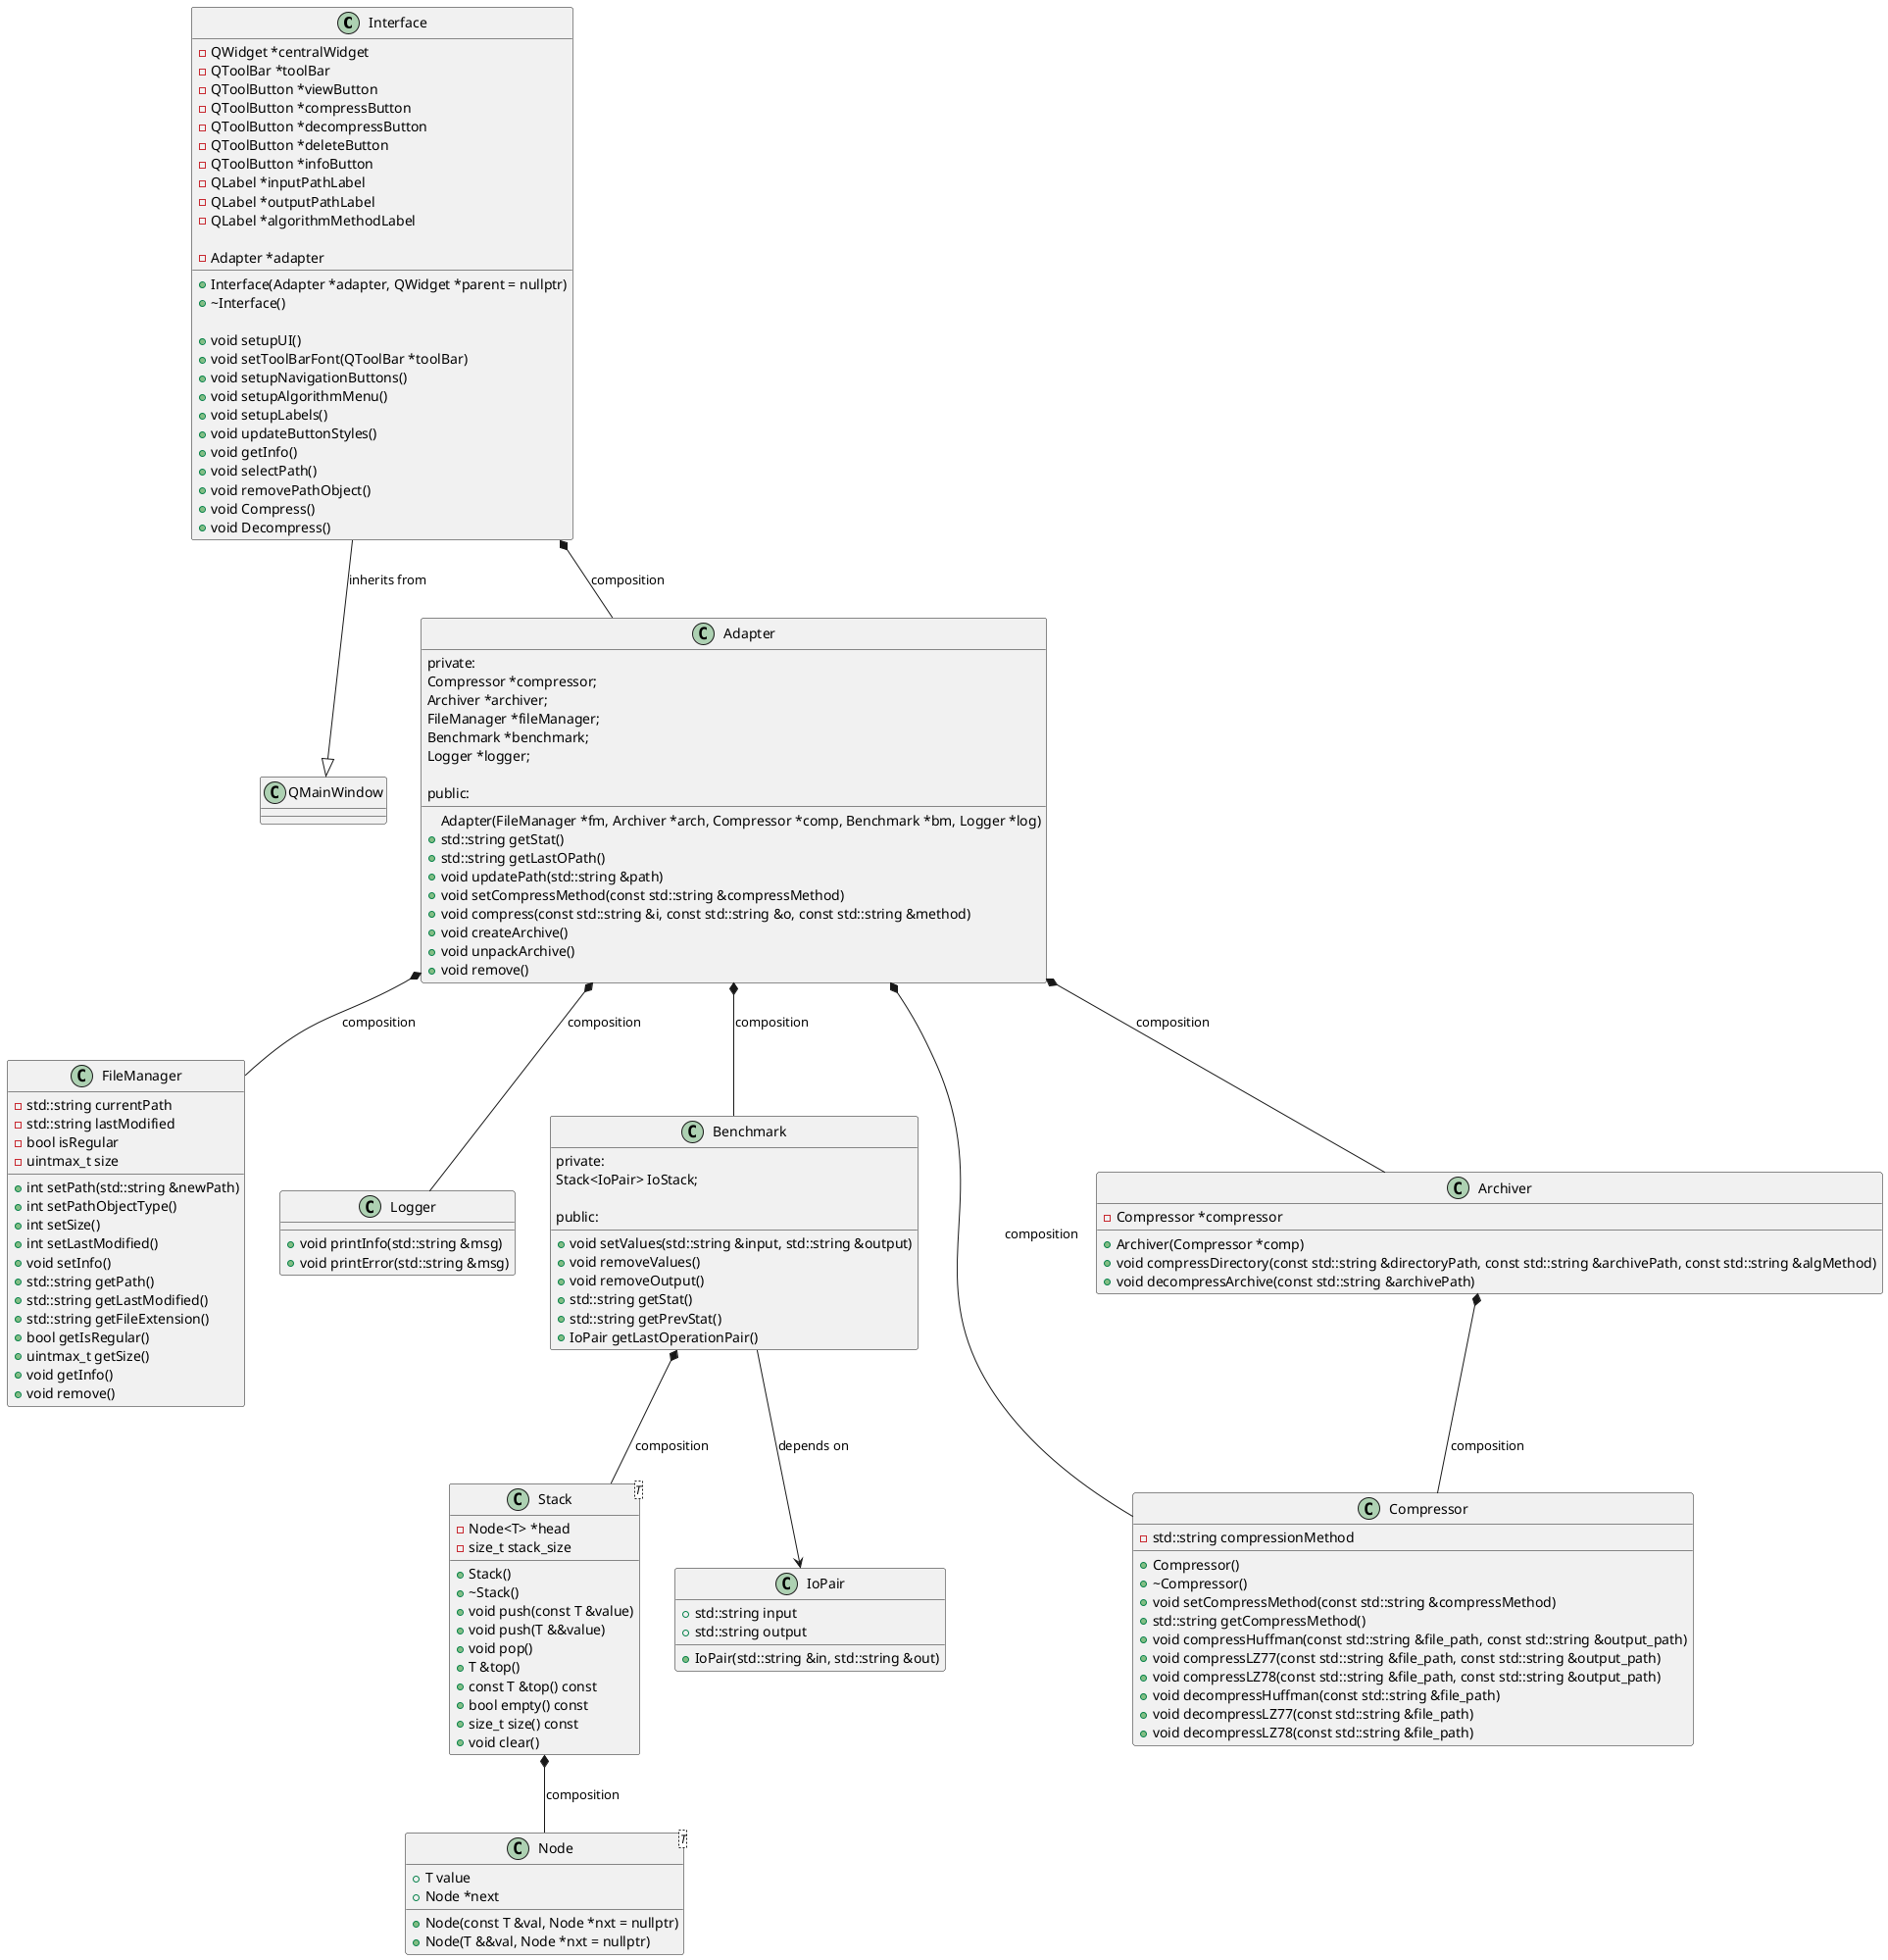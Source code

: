 @startuml

class Interface {
    - QWidget *centralWidget
    - QToolBar *toolBar
    - QToolButton *viewButton
    - QToolButton *compressButton
    - QToolButton *decompressButton
    - QToolButton *deleteButton
    - QToolButton *infoButton
    - QLabel *inputPathLabel
    - QLabel *outputPathLabel
    - QLabel *algorithmMethodLabel

    - Adapter *adapter

    + Interface(Adapter *adapter, QWidget *parent = nullptr)
    + ~Interface()

    + void setupUI()
    + void setToolBarFont(QToolBar *toolBar)
    + void setupNavigationButtons()
    + void setupAlgorithmMenu()
    + void setupLabels()
    + void updateButtonStyles()
    + void getInfo()
    + void selectPath()
    + void removePathObject()
    + void Compress()
    + void Decompress()
}


Interface --|> QMainWindow : inherits from
Interface *-- Adapter : composition


class Adapter {

private:
    Compressor *compressor;
    Archiver *archiver;
    FileManager *fileManager;
    Benchmark *benchmark;
    Logger *logger;

public:
    Adapter(FileManager *fm, Archiver *arch, Compressor *comp, Benchmark *bm, Logger *log)
    + std::string getStat()
    + std::string getLastOPath()
    + void updatePath(std::string &path)
    + void setCompressMethod(const std::string &compressMethod)
    + void compress(const std::string &i, const std::string &o, const std::string &method)
    + void createArchive()
    + void unpackArchive()
    + void remove()
}

Adapter *-- FileManager : composition
Adapter *-- Logger : composition
Adapter *-- Benchmark : composition
Adapter *-- Compressor : composition
Adapter *-- Archiver : composition


class Benchmark {

private:
    Stack<IoPair> IoStack;

public:
    + void setValues(std::string &input, std::string &output)
    + void removeValues()
    + void removeOutput()
    + std::string getStat()
    + std::string getPrevStat()
    + IoPair getLastOperationPair()
}

Benchmark *-- Stack : composition
Benchmark -->  IoPair: depends on

class Stack<T> {
    - Node<T> *head
    - size_t stack_size

    + Stack()
    + ~Stack()
    + void push(const T &value)
    + void push(T &&value)
    + void pop()
    + T &top()
    + const T &top() const
    + bool empty() const
    + size_t size() const
    + void clear()
}

class Node<T> {
    + T value
    + Node *next

    + Node(const T &val, Node *nxt = nullptr)
    + Node(T &&val, Node *nxt = nullptr)
}

Stack *-- Node : composition

class IoPair {
    + std::string input
    + std::string output

    + IoPair(std::string &in, std::string &out)
}

class FileManager {
    - std::string currentPath
    - std::string lastModified
    - bool isRegular
    - uintmax_t size

    + int setPath(std::string &newPath)
    + int setPathObjectType()
    + int setSize()
    + int setLastModified()
    + void setInfo()
    + std::string getPath()
    + std::string getLastModified()
    + std::string getFileExtension()
    + bool getIsRegular()
    + uintmax_t getSize()
    + void getInfo()
    + void remove()
}

class Compressor {
    - std::string compressionMethod

    + Compressor()
    + ~Compressor()
    + void setCompressMethod(const std::string &compressMethod)
    + std::string getCompressMethod()
    + void compressHuffman(const std::string &file_path, const std::string &output_path)
    + void compressLZ77(const std::string &file_path, const std::string &output_path)
    + void compressLZ78(const std::string &file_path, const std::string &output_path)
    + void decompressHuffman(const std::string &file_path)
    + void decompressLZ77(const std::string &file_path)
    + void decompressLZ78(const std::string &file_path)
}

class Archiver {
    - Compressor *compressor

    + Archiver(Compressor *comp)
    + void compressDirectory(const std::string &directoryPath, const std::string &archivePath, const std::string &algMethod)
    + void decompressArchive(const std::string &archivePath)
}

Archiver *-- Compressor : composition


class Logger {
   + void printInfo(std::string &msg)
   + void printError(std::string &msg)
}


@enduml
